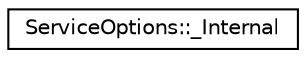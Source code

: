 digraph "类继承关系图"
{
 // LATEX_PDF_SIZE
  edge [fontname="Helvetica",fontsize="10",labelfontname="Helvetica",labelfontsize="10"];
  node [fontname="Helvetica",fontsize="10",shape=record];
  rankdir="LR";
  Node0 [label="ServiceOptions::_Internal",height=0.2,width=0.4,color="black", fillcolor="white", style="filled",URL="$classServiceOptions_1_1__Internal.html",tooltip=" "];
}
